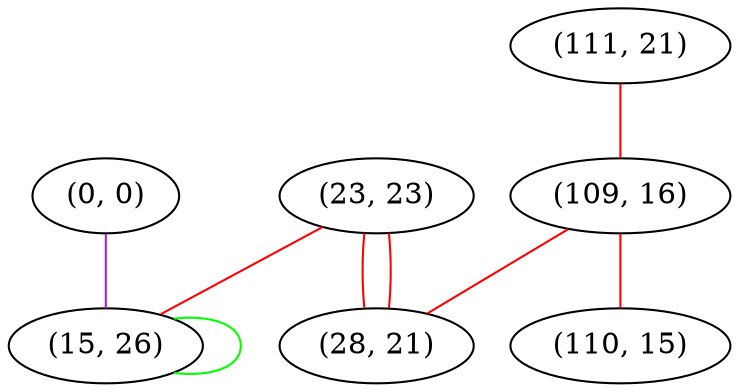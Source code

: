 graph "" {
"(0, 0)";
"(111, 21)";
"(23, 23)";
"(109, 16)";
"(28, 21)";
"(110, 15)";
"(15, 26)";
"(0, 0)" -- "(15, 26)"  [color=purple, key=0, weight=4];
"(111, 21)" -- "(109, 16)"  [color=red, key=0, weight=1];
"(23, 23)" -- "(28, 21)"  [color=red, key=0, weight=1];
"(23, 23)" -- "(28, 21)"  [color=red, key=1, weight=1];
"(23, 23)" -- "(15, 26)"  [color=red, key=0, weight=1];
"(109, 16)" -- "(28, 21)"  [color=red, key=0, weight=1];
"(109, 16)" -- "(110, 15)"  [color=red, key=0, weight=1];
"(15, 26)" -- "(15, 26)"  [color=green, key=0, weight=2];
}

